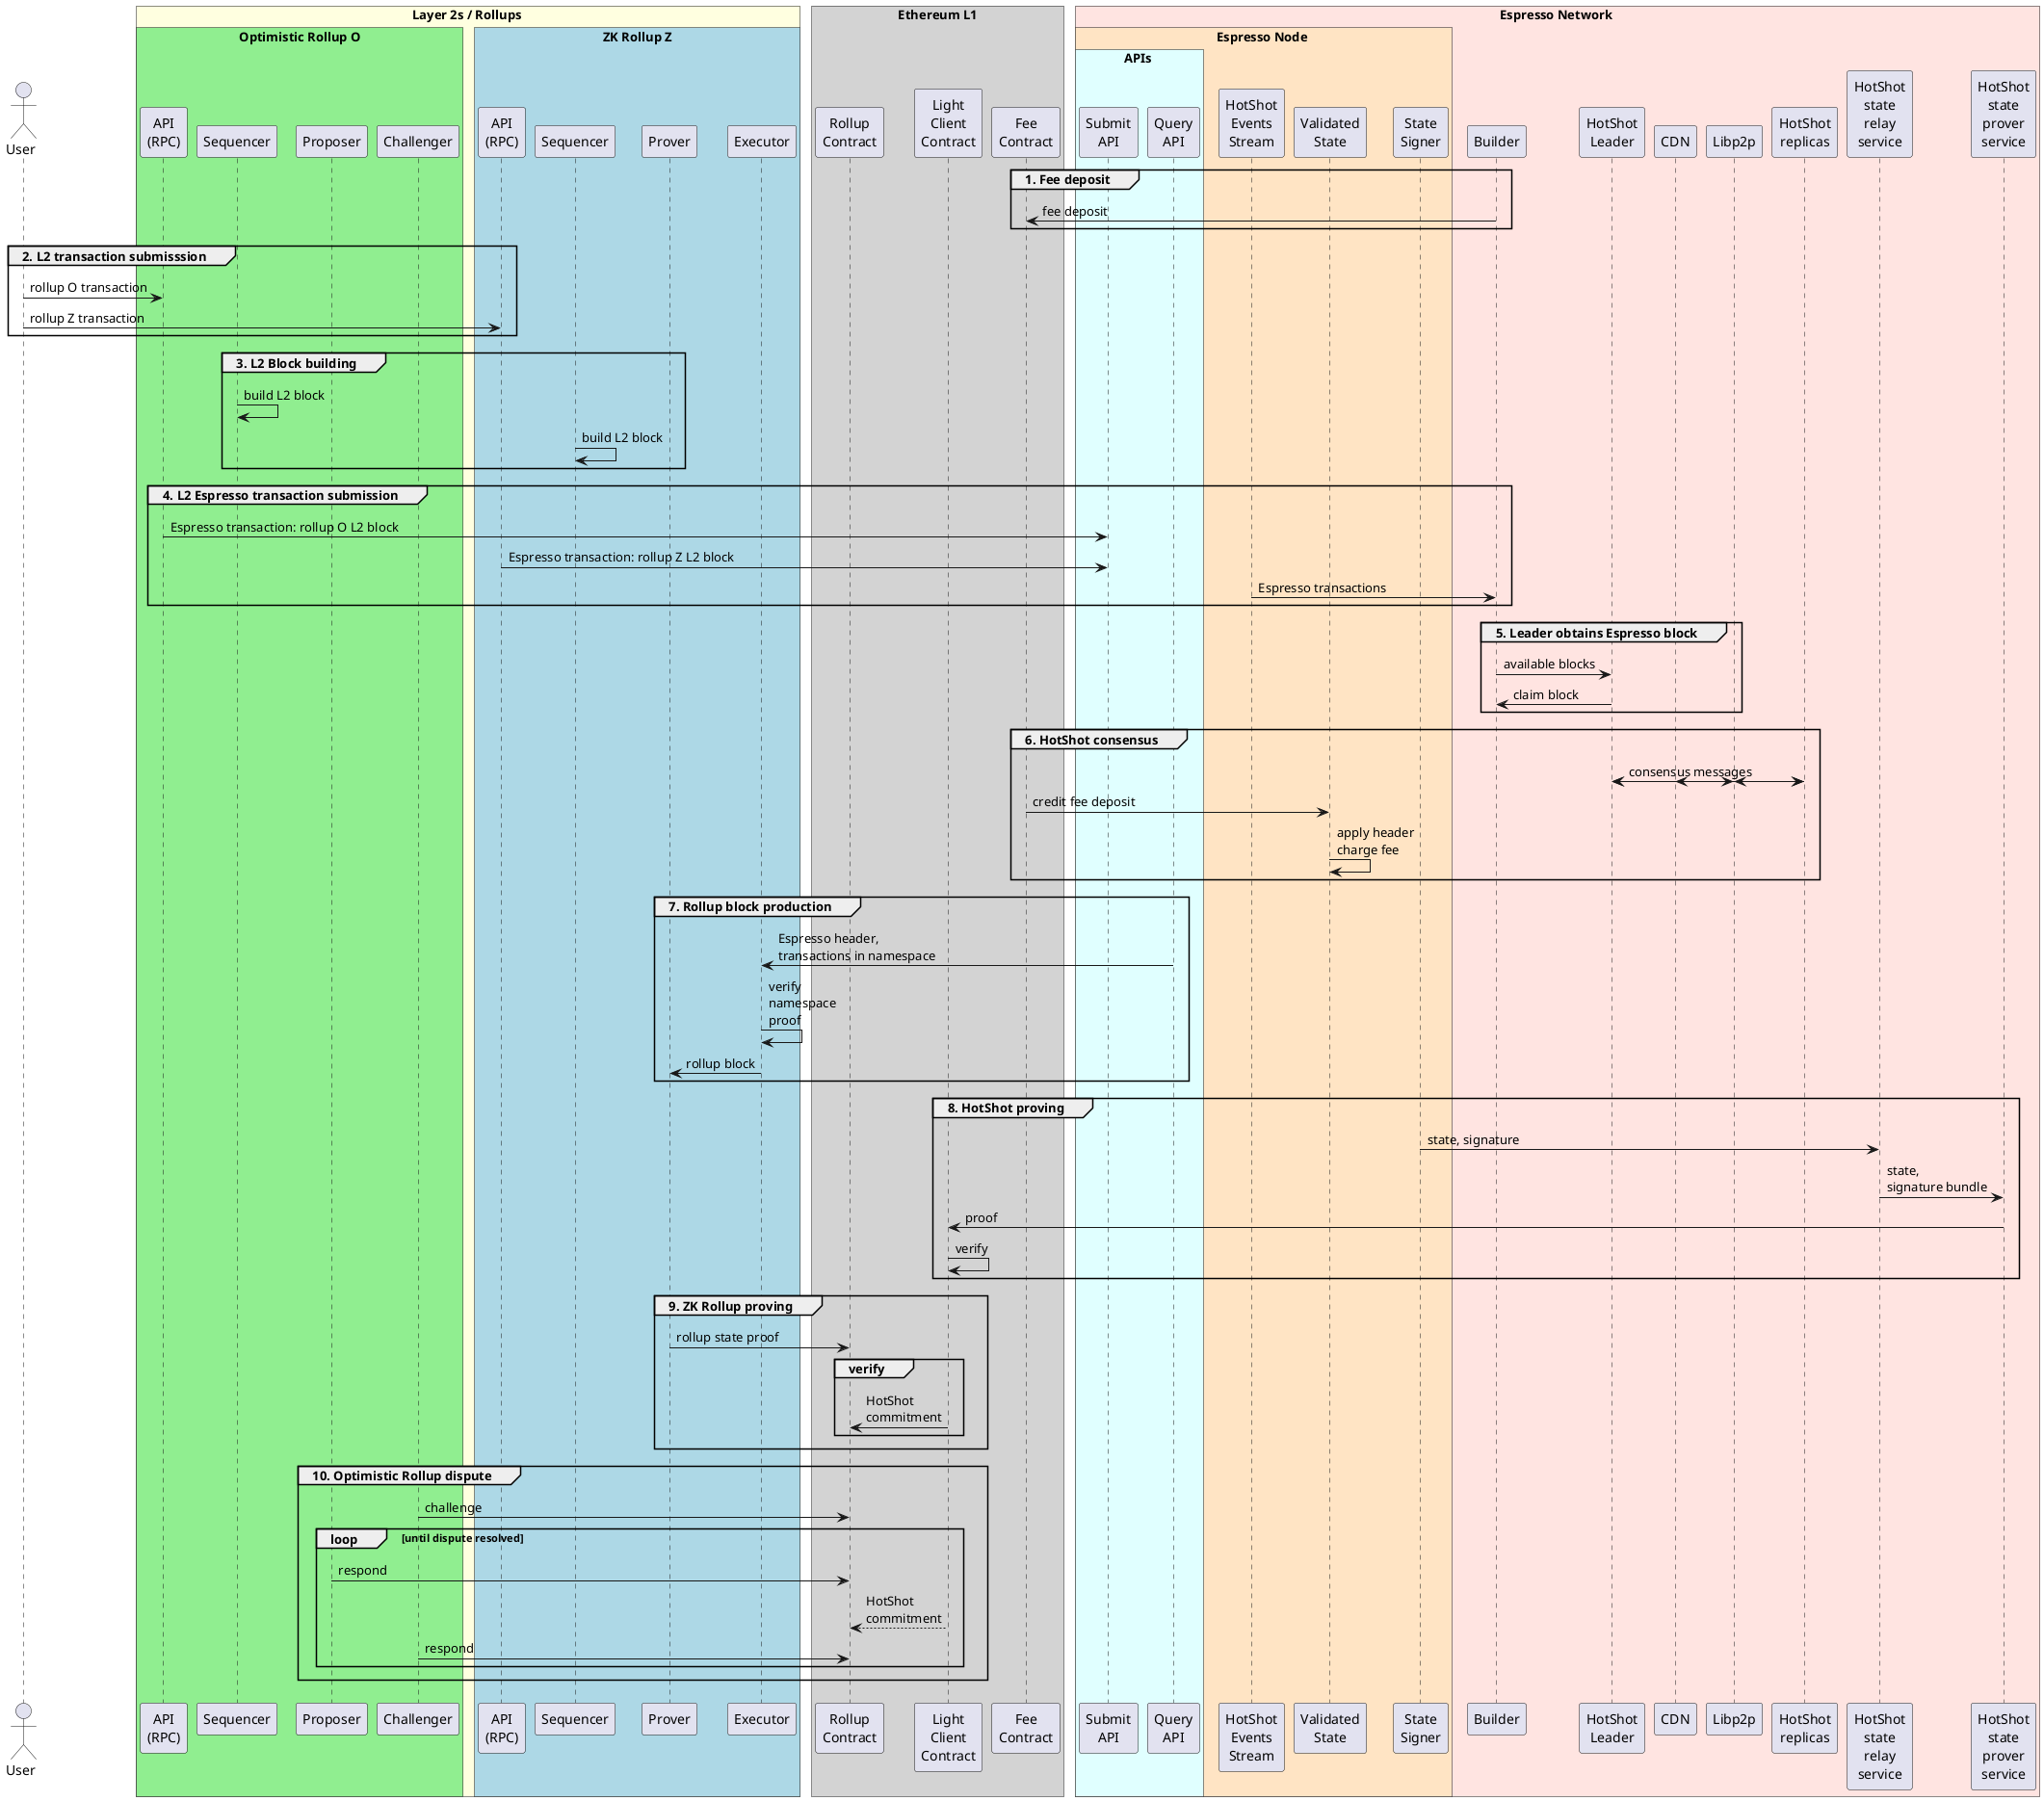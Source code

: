 @startuml
!pragma teoz true
actor User

box Layer 2s / Rollups #LightYellow
    box "Optimistic Rollup O" #LightGreen
        participant "API\n(RPC)" as orrpc
        participant Sequencer as orseq
        participant Proposer
        participant Challenger
    end box
    box "ZK Rollup Z" #LightBlue
        participant "API\n(RPC)" as zkrpc
        participant Sequencer as zkseq
        participant "Prover" as rprover
        participant "Executor" as executor
    end box
end box

box "Ethereum L1" #LightGrey
    participant "Rollup\nContract" as RC
    participant "Light\nClient\nContract" as LC
    participant "Fee\nContract" as fee
end box

box Espresso Network #MistyRose
    box Espresso Node #Bisque
        box APIs #LightCyan
            participant "Submit\nAPI" as submit
            participant "Query\nAPI" as query
        end box
        participant "HotShot\nEvents\nStream" as events
        participant "Validated\nState" as ValidatedState
        participant "State\nSigner" as signer
    end box

    participant Builder
    participant "HotShot\nLeader" as leader
    participant CDN
    participant Libp2p
    participant "HotShot\nreplicas" as replicas
    participant "HotShot\nstate\nrelay\nservice" as relay
    participant "HotShot\nstate\nprover\nservice" as prover
end box

group 1. Fee deposit
    Builder -> fee: fee deposit
end group

group 2. L2 transaction submisssion
    User -> orrpc: rollup O transaction
    User -> zkrpc: rollup Z transaction
end group

group 3. L2 Block building
    orseq -> orseq: build L2 block
    zkseq -> zkseq: build L2 block
end group

group 4. L2 Espresso transaction submission
    orrpc -> submit: Espresso transaction: rollup O L2 block
    zkrpc -> submit: Espresso transaction: rollup Z L2 block
    events -> Builder: Espresso transactions
end group

group 5. Leader obtains Espresso block
    Builder -> leader: available blocks
    leader -> Builder: claim block
end group

group 6. HotShot consensus
    leader <-> replicas: consensus messages
    & leader <-> Libp2p:
    & Libp2p <-> replicas:
    & replicas -> CDN:
    fee -> ValidatedState: credit fee deposit
    ValidatedState -> ValidatedState: apply header\ncharge fee
end group

group 7. Rollup block production
    query -> executor: Espresso header,\ntransactions in namespace
    executor -> executor: verify\nnamespace\nproof
    executor -> rprover: rollup block
end group

group 8. HotShot proving
    signer -> relay: state, signature
    relay -> prover: state,\nsignature bundle
    prover -> "Light\nClient\nContract" as LC: proof
    LC -> LC: verify
end group

group 9. ZK Rollup proving
    rprover -> RC: rollup state proof
    group verify
        LC -> "Rollup\nContract" as RC: HotShot\ncommitment
    end group
end group

group 10. Optimistic Rollup dispute
    Challenger -> RC: challenge
    loop until dispute resolved
    Proposer -> RC: respond
    LC --> RC: HotShot\ncommitment
    Challenger -> RC: respond
end group
@enduml
